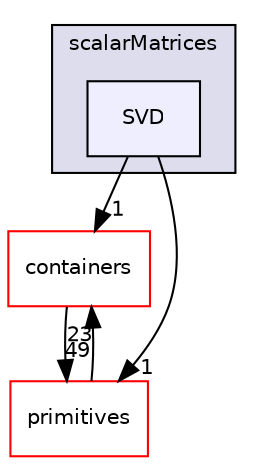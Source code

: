 digraph "src/OpenFOAM/matrices/scalarMatrices/SVD" {
  bgcolor=transparent;
  compound=true
  node [ fontsize="10", fontname="Helvetica"];
  edge [ labelfontsize="10", labelfontname="Helvetica"];
  subgraph clusterdir_d192f954d20aef904113126d0c326e0c {
    graph [ bgcolor="#ddddee", pencolor="black", label="scalarMatrices" fontname="Helvetica", fontsize="10", URL="dir_d192f954d20aef904113126d0c326e0c.html"]
  dir_8568913875eff682a6bd08d6f8f25713 [shape=box, label="SVD", style="filled", fillcolor="#eeeeff", pencolor="black", URL="dir_8568913875eff682a6bd08d6f8f25713.html"];
  }
  dir_19d0872053bde092be81d7fe3f56cbf7 [shape=box label="containers" color="red" URL="dir_19d0872053bde092be81d7fe3f56cbf7.html"];
  dir_3e50f45338116b169052b428016851aa [shape=box label="primitives" color="red" URL="dir_3e50f45338116b169052b428016851aa.html"];
  dir_19d0872053bde092be81d7fe3f56cbf7->dir_3e50f45338116b169052b428016851aa [headlabel="49", labeldistance=1.5 headhref="dir_001955_002380.html"];
  dir_8568913875eff682a6bd08d6f8f25713->dir_19d0872053bde092be81d7fe3f56cbf7 [headlabel="1", labeldistance=1.5 headhref="dir_002270_001955.html"];
  dir_8568913875eff682a6bd08d6f8f25713->dir_3e50f45338116b169052b428016851aa [headlabel="1", labeldistance=1.5 headhref="dir_002270_002380.html"];
  dir_3e50f45338116b169052b428016851aa->dir_19d0872053bde092be81d7fe3f56cbf7 [headlabel="23", labeldistance=1.5 headhref="dir_002380_001955.html"];
}
